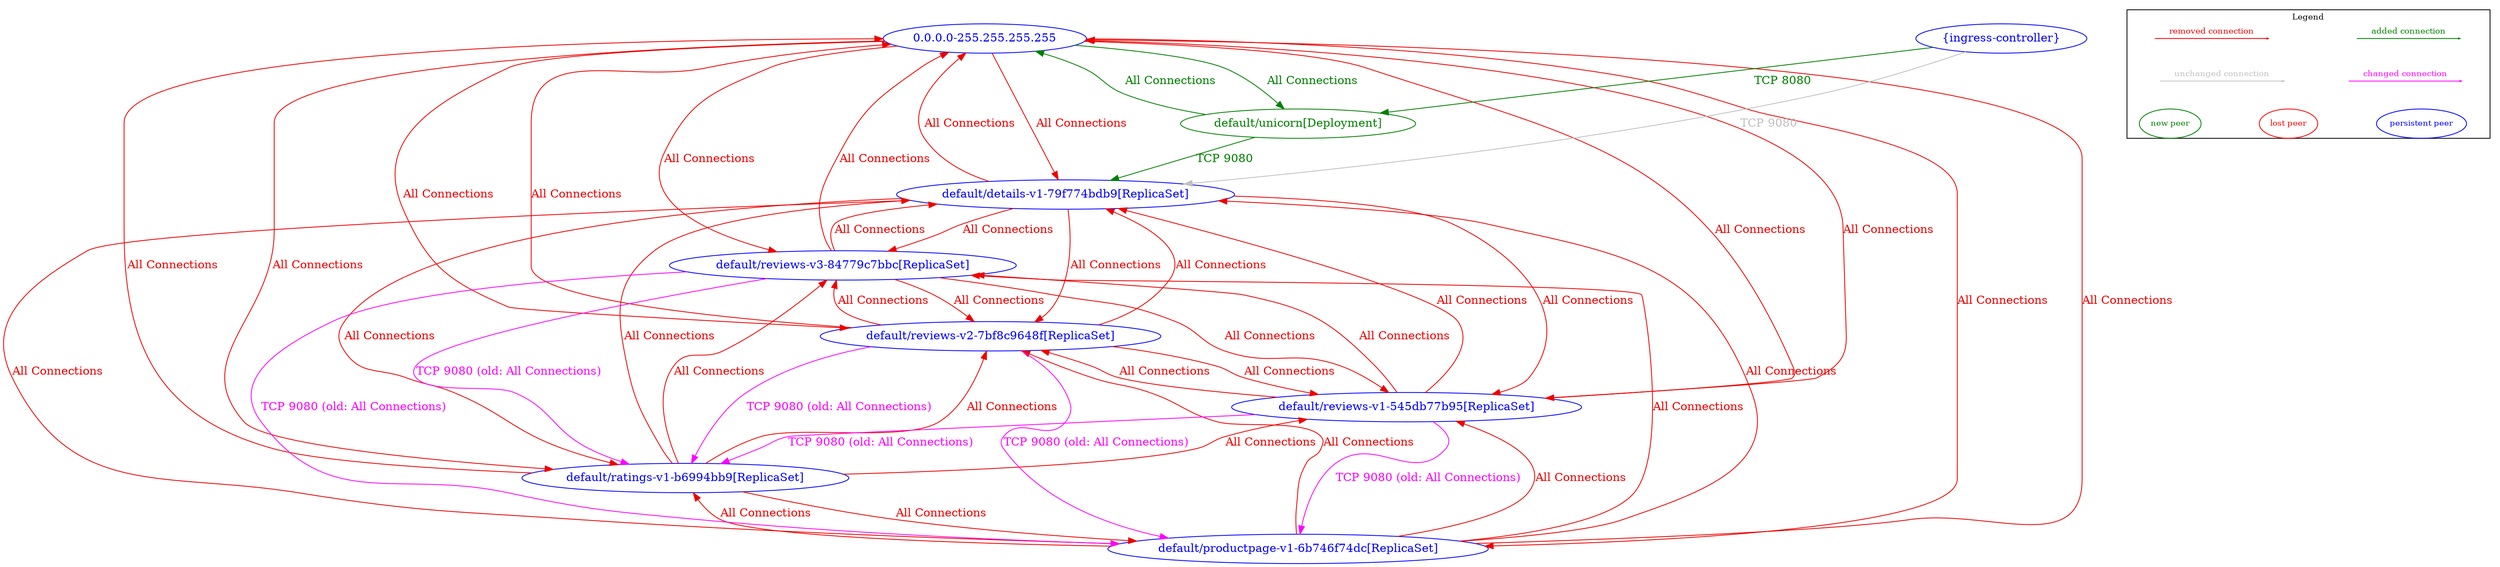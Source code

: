 digraph {
	"0.0.0.0-255.255.255.255" [label="0.0.0.0-255.255.255.255" color="blue" fontcolor="blue"]
	"default/details-v1-79f774bdb9[ReplicaSet]" [label="default/details-v1-79f774bdb9[ReplicaSet]" color="blue" fontcolor="blue"]
	"default/productpage-v1-6b746f74dc[ReplicaSet]" [label="default/productpage-v1-6b746f74dc[ReplicaSet]" color="blue" fontcolor="blue"]
	"default/ratings-v1-b6994bb9[ReplicaSet]" [label="default/ratings-v1-b6994bb9[ReplicaSet]" color="blue" fontcolor="blue"]
	"default/reviews-v1-545db77b95[ReplicaSet]" [label="default/reviews-v1-545db77b95[ReplicaSet]" color="blue" fontcolor="blue"]
	"default/reviews-v2-7bf8c9648f[ReplicaSet]" [label="default/reviews-v2-7bf8c9648f[ReplicaSet]" color="blue" fontcolor="blue"]
	"default/reviews-v3-84779c7bbc[ReplicaSet]" [label="default/reviews-v3-84779c7bbc[ReplicaSet]" color="blue" fontcolor="blue"]
	"default/unicorn[Deployment]" [label="default/unicorn[Deployment]" color="#008000" fontcolor="#008000"]
	"{ingress-controller}" [label="{ingress-controller}" color="blue" fontcolor="blue"]
	"0.0.0.0-255.255.255.255" -> "default/details-v1-79f774bdb9[ReplicaSet]" [label="All Connections" color="red2" fontcolor="red2"]
	"0.0.0.0-255.255.255.255" -> "default/productpage-v1-6b746f74dc[ReplicaSet]" [label="All Connections" color="red2" fontcolor="red2"]
	"0.0.0.0-255.255.255.255" -> "default/ratings-v1-b6994bb9[ReplicaSet]" [label="All Connections" color="red2" fontcolor="red2"]
	"0.0.0.0-255.255.255.255" -> "default/reviews-v1-545db77b95[ReplicaSet]" [label="All Connections" color="red2" fontcolor="red2"]
	"0.0.0.0-255.255.255.255" -> "default/reviews-v2-7bf8c9648f[ReplicaSet]" [label="All Connections" color="red2" fontcolor="red2"]
	"0.0.0.0-255.255.255.255" -> "default/reviews-v3-84779c7bbc[ReplicaSet]" [label="All Connections" color="red2" fontcolor="red2"]
	"0.0.0.0-255.255.255.255" -> "default/unicorn[Deployment]" [label="All Connections" color="#008000" fontcolor="#008000"]
	"default/details-v1-79f774bdb9[ReplicaSet]" -> "0.0.0.0-255.255.255.255" [label="All Connections" color="red2" fontcolor="red2"]
	"default/details-v1-79f774bdb9[ReplicaSet]" -> "default/productpage-v1-6b746f74dc[ReplicaSet]" [label="All Connections" color="red2" fontcolor="red2"]
	"default/details-v1-79f774bdb9[ReplicaSet]" -> "default/ratings-v1-b6994bb9[ReplicaSet]" [label="All Connections" color="red2" fontcolor="red2"]
	"default/details-v1-79f774bdb9[ReplicaSet]" -> "default/reviews-v1-545db77b95[ReplicaSet]" [label="All Connections" color="red2" fontcolor="red2"]
	"default/details-v1-79f774bdb9[ReplicaSet]" -> "default/reviews-v2-7bf8c9648f[ReplicaSet]" [label="All Connections" color="red2" fontcolor="red2"]
	"default/details-v1-79f774bdb9[ReplicaSet]" -> "default/reviews-v3-84779c7bbc[ReplicaSet]" [label="All Connections" color="red2" fontcolor="red2"]
	"default/productpage-v1-6b746f74dc[ReplicaSet]" -> "0.0.0.0-255.255.255.255" [label="All Connections" color="red2" fontcolor="red2"]
	"default/productpage-v1-6b746f74dc[ReplicaSet]" -> "default/details-v1-79f774bdb9[ReplicaSet]" [label="All Connections" color="red2" fontcolor="red2"]
	"default/productpage-v1-6b746f74dc[ReplicaSet]" -> "default/ratings-v1-b6994bb9[ReplicaSet]" [label="All Connections" color="red2" fontcolor="red2"]
	"default/productpage-v1-6b746f74dc[ReplicaSet]" -> "default/reviews-v1-545db77b95[ReplicaSet]" [label="All Connections" color="red2" fontcolor="red2"]
	"default/productpage-v1-6b746f74dc[ReplicaSet]" -> "default/reviews-v2-7bf8c9648f[ReplicaSet]" [label="All Connections" color="red2" fontcolor="red2"]
	"default/productpage-v1-6b746f74dc[ReplicaSet]" -> "default/reviews-v3-84779c7bbc[ReplicaSet]" [label="All Connections" color="red2" fontcolor="red2"]
	"default/ratings-v1-b6994bb9[ReplicaSet]" -> "0.0.0.0-255.255.255.255" [label="All Connections" color="red2" fontcolor="red2"]
	"default/ratings-v1-b6994bb9[ReplicaSet]" -> "default/details-v1-79f774bdb9[ReplicaSet]" [label="All Connections" color="red2" fontcolor="red2"]
	"default/ratings-v1-b6994bb9[ReplicaSet]" -> "default/productpage-v1-6b746f74dc[ReplicaSet]" [label="All Connections" color="red2" fontcolor="red2"]
	"default/ratings-v1-b6994bb9[ReplicaSet]" -> "default/reviews-v1-545db77b95[ReplicaSet]" [label="All Connections" color="red2" fontcolor="red2"]
	"default/ratings-v1-b6994bb9[ReplicaSet]" -> "default/reviews-v2-7bf8c9648f[ReplicaSet]" [label="All Connections" color="red2" fontcolor="red2"]
	"default/ratings-v1-b6994bb9[ReplicaSet]" -> "default/reviews-v3-84779c7bbc[ReplicaSet]" [label="All Connections" color="red2" fontcolor="red2"]
	"default/reviews-v1-545db77b95[ReplicaSet]" -> "0.0.0.0-255.255.255.255" [label="All Connections" color="red2" fontcolor="red2"]
	"default/reviews-v1-545db77b95[ReplicaSet]" -> "default/details-v1-79f774bdb9[ReplicaSet]" [label="All Connections" color="red2" fontcolor="red2"]
	"default/reviews-v1-545db77b95[ReplicaSet]" -> "default/productpage-v1-6b746f74dc[ReplicaSet]" [label="TCP 9080 (old: All Connections)" color="magenta" fontcolor="magenta"]
	"default/reviews-v1-545db77b95[ReplicaSet]" -> "default/ratings-v1-b6994bb9[ReplicaSet]" [label="TCP 9080 (old: All Connections)" color="magenta" fontcolor="magenta"]
	"default/reviews-v1-545db77b95[ReplicaSet]" -> "default/reviews-v2-7bf8c9648f[ReplicaSet]" [label="All Connections" color="red2" fontcolor="red2"]
	"default/reviews-v1-545db77b95[ReplicaSet]" -> "default/reviews-v3-84779c7bbc[ReplicaSet]" [label="All Connections" color="red2" fontcolor="red2"]
	"default/reviews-v2-7bf8c9648f[ReplicaSet]" -> "0.0.0.0-255.255.255.255" [label="All Connections" color="red2" fontcolor="red2"]
	"default/reviews-v2-7bf8c9648f[ReplicaSet]" -> "default/details-v1-79f774bdb9[ReplicaSet]" [label="All Connections" color="red2" fontcolor="red2"]
	"default/reviews-v2-7bf8c9648f[ReplicaSet]" -> "default/productpage-v1-6b746f74dc[ReplicaSet]" [label="TCP 9080 (old: All Connections)" color="magenta" fontcolor="magenta"]
	"default/reviews-v2-7bf8c9648f[ReplicaSet]" -> "default/ratings-v1-b6994bb9[ReplicaSet]" [label="TCP 9080 (old: All Connections)" color="magenta" fontcolor="magenta"]
	"default/reviews-v2-7bf8c9648f[ReplicaSet]" -> "default/reviews-v1-545db77b95[ReplicaSet]" [label="All Connections" color="red2" fontcolor="red2"]
	"default/reviews-v2-7bf8c9648f[ReplicaSet]" -> "default/reviews-v3-84779c7bbc[ReplicaSet]" [label="All Connections" color="red2" fontcolor="red2"]
	"default/reviews-v3-84779c7bbc[ReplicaSet]" -> "0.0.0.0-255.255.255.255" [label="All Connections" color="red2" fontcolor="red2"]
	"default/reviews-v3-84779c7bbc[ReplicaSet]" -> "default/details-v1-79f774bdb9[ReplicaSet]" [label="All Connections" color="red2" fontcolor="red2"]
	"default/reviews-v3-84779c7bbc[ReplicaSet]" -> "default/productpage-v1-6b746f74dc[ReplicaSet]" [label="TCP 9080 (old: All Connections)" color="magenta" fontcolor="magenta"]
	"default/reviews-v3-84779c7bbc[ReplicaSet]" -> "default/ratings-v1-b6994bb9[ReplicaSet]" [label="TCP 9080 (old: All Connections)" color="magenta" fontcolor="magenta"]
	"default/reviews-v3-84779c7bbc[ReplicaSet]" -> "default/reviews-v1-545db77b95[ReplicaSet]" [label="All Connections" color="red2" fontcolor="red2"]
	"default/reviews-v3-84779c7bbc[ReplicaSet]" -> "default/reviews-v2-7bf8c9648f[ReplicaSet]" [label="All Connections" color="red2" fontcolor="red2"]
	"default/unicorn[Deployment]" -> "0.0.0.0-255.255.255.255" [label="All Connections" color="#008000" fontcolor="#008000"]
	"default/unicorn[Deployment]" -> "default/details-v1-79f774bdb9[ReplicaSet]" [label="TCP 9080" color="#008000" fontcolor="#008000"]
	"{ingress-controller}" -> "default/details-v1-79f774bdb9[ReplicaSet]" [label="TCP 9080" color="grey" fontcolor="grey"]
	"{ingress-controller}" -> "default/unicorn[Deployment]" [label="TCP 8080" color="#008000" fontcolor="#008000"]
	nodesep=0.5
	subgraph cluster_legend {
		label="Legend"
		fontsize = 10
		margin=0
		a [style=invis height=0 width=0]
		b [style=invis height=0 width=0]
		c [style=invis height=0 width=0]
		d [style=invis height=0 width=0]
		e [style=invis height=0 width=0]
		f [style=invis height=0 width=0]
		g [style=invis height=0 width=0]
		h [style=invis height=0 width=0]
		{rank=source a b c d}
		{rank=same e f g h}
		a -> b [label="added connection", color="#008000" fontcolor="#008000" fontsize = 10 arrowsize=0.2]
		c -> d [label="removed connection", color="red2" fontcolor="red2" fontsize = 10 arrowsize=0.2]
		e -> f [label="changed connection", color="magenta" fontcolor="magenta" fontsize = 10 arrowsize=0.2]
		g -> h [label="unchanged connection", color="grey" fontcolor="grey" fontsize = 10 arrowsize=0.2]
		np [label="new peer" color="#008000" fontcolor="#008000" fontsize = 10]
		lp [label="lost peer" color="red" fontcolor="red" fontsize = 10]
		pp [label="persistent peer" color="blue" fontcolor="blue" fontsize = 10]
		{rank=sink np lp pp}
		np->lp [style=invis]
		lp->pp [style=invis]
	}
}
